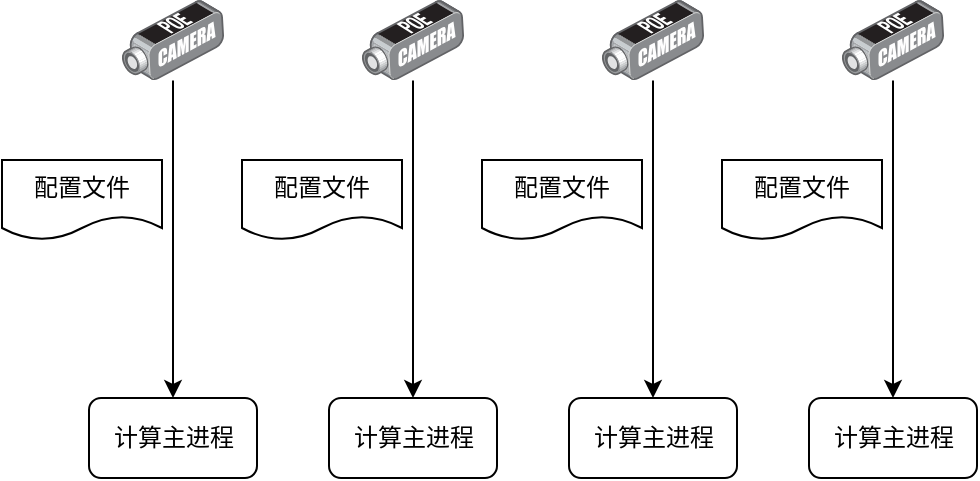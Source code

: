 <mxfile version="14.4.5" type="github">
  <diagram id="cCJnxMXBAtRdat_ASji1" name="Page-1">
    <mxGraphModel dx="946" dy="614" grid="1" gridSize="10" guides="1" tooltips="1" connect="1" arrows="1" fold="1" page="1" pageScale="1" pageWidth="850" pageHeight="1100" math="0" shadow="0">
      <root>
        <mxCell id="0" />
        <mxCell id="1" parent="0" />
        <mxCell id="f7P9pab2XVLLpQTwuehZ-1" value="" style="points=[];aspect=fixed;html=1;align=center;shadow=0;dashed=0;image;image=img/lib/allied_telesis/security/POE_DVS_Camera.svg;" vertex="1" parent="1">
          <mxGeometry x="200" y="40" width="51" height="40.2" as="geometry" />
        </mxCell>
        <mxCell id="f7P9pab2XVLLpQTwuehZ-2" value="" style="points=[];aspect=fixed;html=1;align=center;shadow=0;dashed=0;image;image=img/lib/allied_telesis/security/POE_DVS_Camera.svg;" vertex="1" parent="1">
          <mxGeometry x="320" y="40" width="51" height="40.2" as="geometry" />
        </mxCell>
        <mxCell id="f7P9pab2XVLLpQTwuehZ-3" value="" style="points=[];aspect=fixed;html=1;align=center;shadow=0;dashed=0;image;image=img/lib/allied_telesis/security/POE_DVS_Camera.svg;" vertex="1" parent="1">
          <mxGeometry x="440" y="40" width="51" height="40.2" as="geometry" />
        </mxCell>
        <mxCell id="f7P9pab2XVLLpQTwuehZ-4" value="" style="points=[];aspect=fixed;html=1;align=center;shadow=0;dashed=0;image;image=img/lib/allied_telesis/security/POE_DVS_Camera.svg;" vertex="1" parent="1">
          <mxGeometry x="560" y="40" width="51" height="40.2" as="geometry" />
        </mxCell>
        <mxCell id="f7P9pab2XVLLpQTwuehZ-5" value="计算主进程" style="rounded=1;whiteSpace=wrap;html=1;" vertex="1" parent="1">
          <mxGeometry x="183.5" y="239" width="84" height="40" as="geometry" />
        </mxCell>
        <mxCell id="f7P9pab2XVLLpQTwuehZ-6" value="&lt;span&gt;计算主进程&lt;/span&gt;" style="rounded=1;whiteSpace=wrap;html=1;" vertex="1" parent="1">
          <mxGeometry x="303.5" y="239" width="84" height="40" as="geometry" />
        </mxCell>
        <mxCell id="f7P9pab2XVLLpQTwuehZ-7" value="&lt;span&gt;计算主进程&lt;/span&gt;" style="rounded=1;whiteSpace=wrap;html=1;" vertex="1" parent="1">
          <mxGeometry x="423.5" y="239" width="84" height="40" as="geometry" />
        </mxCell>
        <mxCell id="f7P9pab2XVLLpQTwuehZ-8" value="&lt;span&gt;计算主进程&lt;/span&gt;" style="rounded=1;whiteSpace=wrap;html=1;" vertex="1" parent="1">
          <mxGeometry x="543.5" y="239" width="84" height="40" as="geometry" />
        </mxCell>
        <mxCell id="f7P9pab2XVLLpQTwuehZ-9" value="" style="endArrow=classic;html=1;entryX=0.5;entryY=0;entryDx=0;entryDy=0;" edge="1" parent="1" source="f7P9pab2XVLLpQTwuehZ-1" target="f7P9pab2XVLLpQTwuehZ-5">
          <mxGeometry width="50" height="50" relative="1" as="geometry">
            <mxPoint x="80" y="230" as="sourcePoint" />
            <mxPoint x="130" y="180" as="targetPoint" />
          </mxGeometry>
        </mxCell>
        <mxCell id="f7P9pab2XVLLpQTwuehZ-10" value="" style="endArrow=classic;html=1;entryX=0.5;entryY=0;entryDx=0;entryDy=0;" edge="1" parent="1" source="f7P9pab2XVLLpQTwuehZ-2" target="f7P9pab2XVLLpQTwuehZ-6">
          <mxGeometry width="50" height="50" relative="1" as="geometry">
            <mxPoint x="270" y="400" as="sourcePoint" />
            <mxPoint x="320" y="350" as="targetPoint" />
          </mxGeometry>
        </mxCell>
        <mxCell id="f7P9pab2XVLLpQTwuehZ-11" value="" style="endArrow=classic;html=1;entryX=0.5;entryY=0;entryDx=0;entryDy=0;" edge="1" parent="1" source="f7P9pab2XVLLpQTwuehZ-3" target="f7P9pab2XVLLpQTwuehZ-7">
          <mxGeometry width="50" height="50" relative="1" as="geometry">
            <mxPoint x="480" y="120" as="sourcePoint" />
            <mxPoint x="470" y="310" as="targetPoint" />
          </mxGeometry>
        </mxCell>
        <mxCell id="f7P9pab2XVLLpQTwuehZ-12" value="" style="endArrow=classic;html=1;entryX=0.5;entryY=0;entryDx=0;entryDy=0;" edge="1" parent="1" source="f7P9pab2XVLLpQTwuehZ-4" target="f7P9pab2XVLLpQTwuehZ-8">
          <mxGeometry width="50" height="50" relative="1" as="geometry">
            <mxPoint x="450" y="440" as="sourcePoint" />
            <mxPoint x="500" y="390" as="targetPoint" />
          </mxGeometry>
        </mxCell>
        <mxCell id="f7P9pab2XVLLpQTwuehZ-13" value="配置文件" style="shape=document;whiteSpace=wrap;html=1;boundedLbl=1;" vertex="1" parent="1">
          <mxGeometry x="140" y="120" width="80" height="40" as="geometry" />
        </mxCell>
        <mxCell id="f7P9pab2XVLLpQTwuehZ-14" value="配置文件" style="shape=document;whiteSpace=wrap;html=1;boundedLbl=1;" vertex="1" parent="1">
          <mxGeometry x="260" y="120" width="80" height="40" as="geometry" />
        </mxCell>
        <mxCell id="f7P9pab2XVLLpQTwuehZ-15" value="配置文件" style="shape=document;whiteSpace=wrap;html=1;boundedLbl=1;" vertex="1" parent="1">
          <mxGeometry x="380" y="120" width="80" height="40" as="geometry" />
        </mxCell>
        <mxCell id="f7P9pab2XVLLpQTwuehZ-16" value="配置文件" style="shape=document;whiteSpace=wrap;html=1;boundedLbl=1;" vertex="1" parent="1">
          <mxGeometry x="500" y="120" width="80" height="40" as="geometry" />
        </mxCell>
      </root>
    </mxGraphModel>
  </diagram>
</mxfile>
